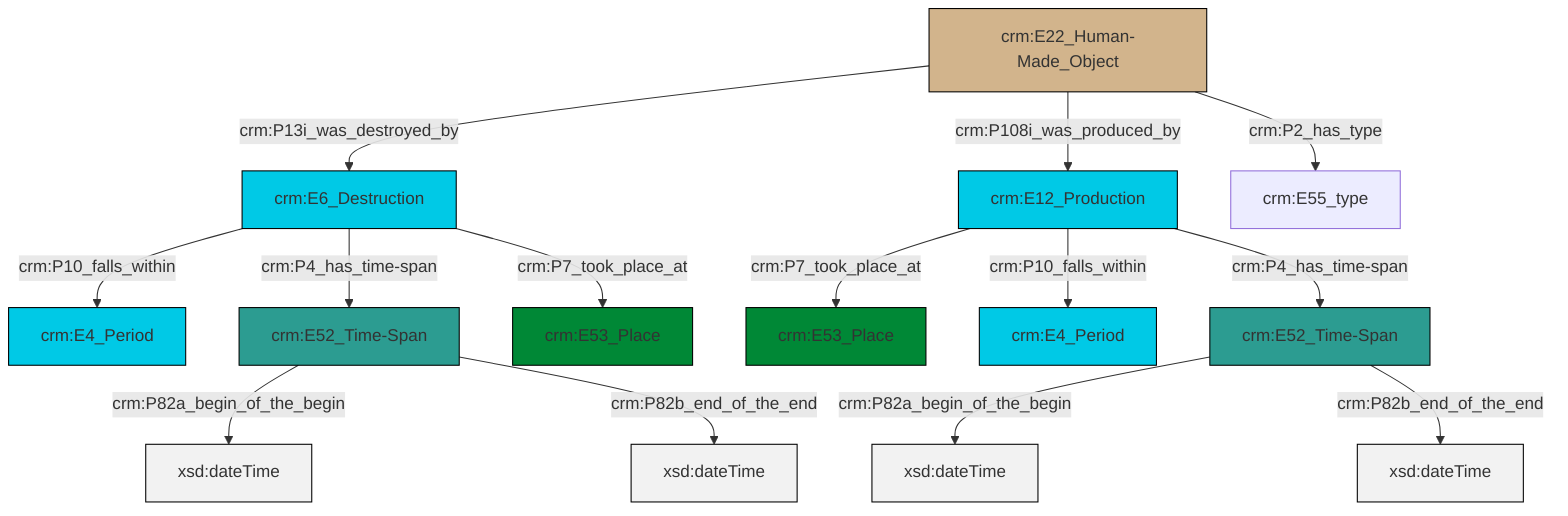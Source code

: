 graph TD
classDef Literal fill:#f2f2f2,stroke:#000000;
classDef CRM_Entity fill:#FFFFFF,stroke:#000000;
classDef Temporal_Entity fill:#00C9E6, stroke:#000000;
classDef Type fill:#E18312, stroke:#000000;
classDef Time-Span fill:#2C9C91, stroke:#000000;
classDef Appellation fill:#FFEB7F, stroke:#000000;
classDef Place fill:#008836, stroke:#000000;
classDef Persistent_Item fill:#B266B2, stroke:#000000;
classDef Conceptual_Object fill:#FFD700, stroke:#000000;
classDef Physical_Thing fill:#D2B48C, stroke:#000000;
classDef Actor fill:#f58aad, stroke:#000000;
classDef PC_Classes fill:#4ce600, stroke:#000000;
classDef Multi fill:#cccccc,stroke:#000000;

2["crm:E52_Time-Span"]:::Time-Span -->|crm:P82a_begin_of_the_begin| 3[xsd:dateTime]:::Literal
6["crm:E52_Time-Span"]:::Time-Span -->|crm:P82a_begin_of_the_begin| 7[xsd:dateTime]:::Literal
12["crm:E12_Production"]:::Temporal_Entity -->|crm:P7_took_place_at| 13["crm:E53_Place"]:::Place
16["crm:E22_Human-Made_Object"]:::Physical_Thing -->|crm:P13i_was_destroyed_by| 14["crm:E6_Destruction"]:::Temporal_Entity
14["crm:E6_Destruction"]:::Temporal_Entity -->|crm:P10_falls_within| 17["crm:E4_Period"]:::Temporal_Entity
2["crm:E52_Time-Span"]:::Time-Span -->|crm:P82b_end_of_the_end| 19[xsd:dateTime]:::Literal
16["crm:E22_Human-Made_Object"]:::Physical_Thing -->|crm:P108i_was_produced_by| 12["crm:E12_Production"]:::Temporal_Entity
14["crm:E6_Destruction"]:::Temporal_Entity -->|crm:P4_has_time-span| 6["crm:E52_Time-Span"]:::Time-Span
12["crm:E12_Production"]:::Temporal_Entity -->|crm:P10_falls_within| 9["crm:E4_Period"]:::Temporal_Entity
16["crm:E22_Human-Made_Object"]:::Physical_Thing -->|crm:P2_has_type| 0["crm:E55_type"]:::Default
14["crm:E6_Destruction"]:::Temporal_Entity -->|crm:P7_took_place_at| 4["crm:E53_Place"]:::Place
6["crm:E52_Time-Span"]:::Time-Span -->|crm:P82b_end_of_the_end| 21[xsd:dateTime]:::Literal
12["crm:E12_Production"]:::Temporal_Entity -->|crm:P4_has_time-span| 2["crm:E52_Time-Span"]:::Time-Span